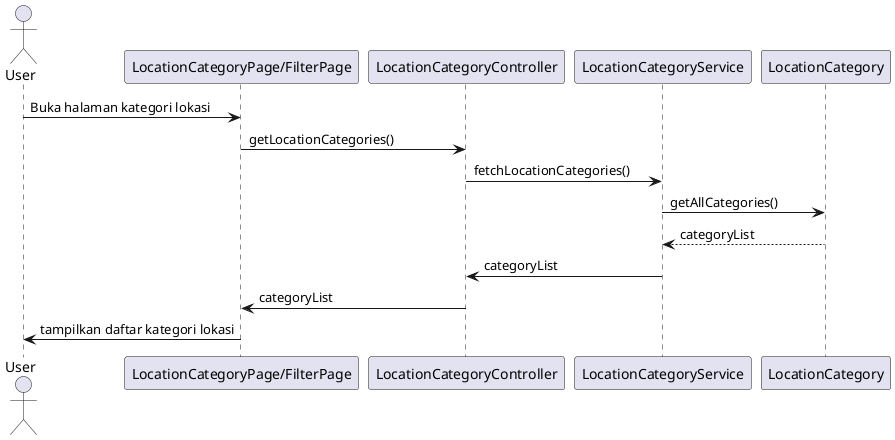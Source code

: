 @startuml
actor User
participant "LocationCategoryPage/FilterPage" as UI
participant "LocationCategoryController" as Controller
participant "LocationCategoryService" as Service
participant "LocationCategory" as CategoryEntity

User -> UI : Buka halaman kategori lokasi
UI -> Controller : getLocationCategories()
Controller -> Service : fetchLocationCategories()
Service -> CategoryEntity : getAllCategories()
CategoryEntity --> Service : categoryList
Service -> Controller : categoryList
Controller -> UI : categoryList
UI -> User : tampilkan daftar kategori lokasi
@enduml
